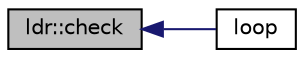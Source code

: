 digraph "ldr::check"
{
  edge [fontname="Helvetica",fontsize="10",labelfontname="Helvetica",labelfontsize="10"];
  node [fontname="Helvetica",fontsize="10",shape=record];
  rankdir="LR";
  Node1 [label="ldr::check",height=0.2,width=0.4,color="black", fillcolor="grey75", style="filled", fontcolor="black"];
  Node1 -> Node2 [dir="back",color="midnightblue",fontsize="10",style="solid",fontname="Helvetica"];
  Node2 [label="loop",height=0.2,width=0.4,color="black", fillcolor="white", style="filled",URL="$main_8cpp.html#afe461d27b9c48d5921c00d521181f12f"];
}
